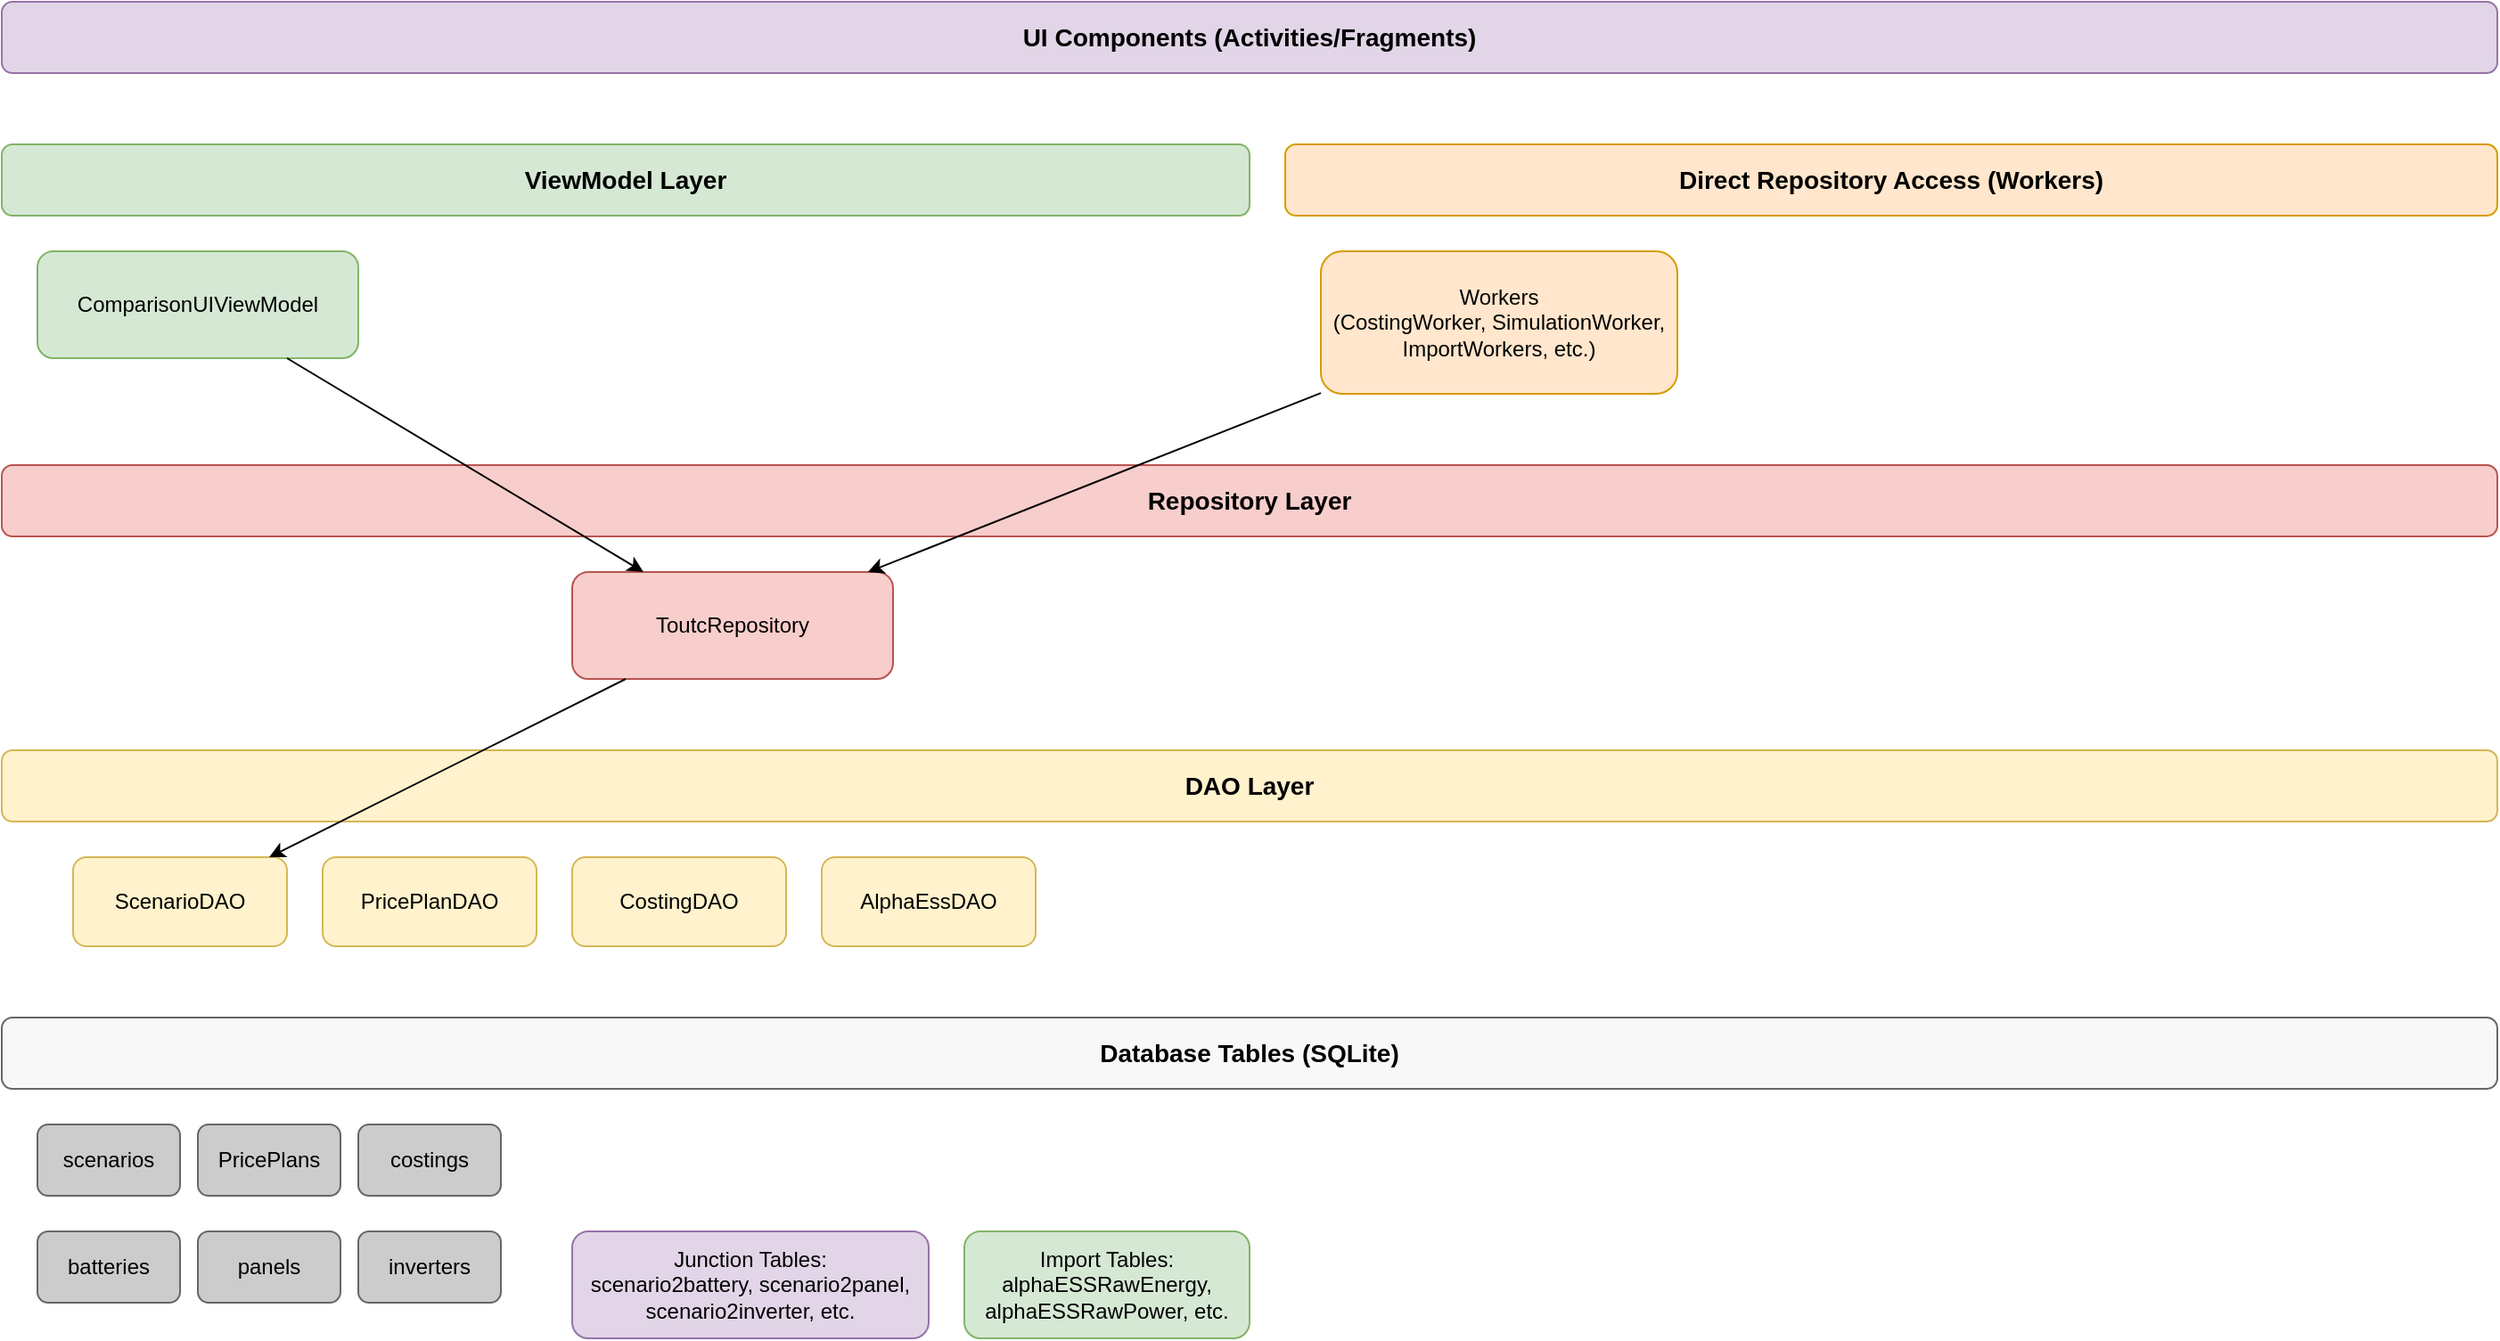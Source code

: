 <mxfile version="24.0.0" type="device">
  <diagram name="DB Dependencies" id="db-dependencies">
    <mxGraphModel dx="1426" dy="775" grid="1" gridSize="10" guides="1" tooltips="1" connect="1" arrows="1" fold="1" page="1" pageScale="1" pageWidth="1654" pageHeight="1169" math="0" shadow="0">
      <root>
        <mxCell id="0" />
        <mxCell id="1" parent="0" />
        
        <!-- UI Layer -->
        <mxCell id="ui-layer" value="UI Components (Activities/Fragments)" style="rounded=1;whiteSpace=wrap;html=1;fillColor=#E1D5E7;strokeColor=#9673A6;fontColor=#000000;fontStyle=1;fontSize=14;" vertex="1" parent="1">
          <mxGeometry x="80" y="80" width="1400" height="40" as="geometry" />
        </mxCell>
        
        <!-- ViewModel Layer -->
        <mxCell id="viewmodel-layer" value="ViewModel Layer" style="rounded=1;whiteSpace=wrap;html=1;fillColor=#D5E8D4;strokeColor=#82B366;fontColor=#000000;fontStyle=1;fontSize=14;" vertex="1" parent="1">
          <mxGeometry x="80" y="160" width="700" height="40" as="geometry" />
        </mxCell>
        
        <mxCell id="comparison-viewmodel" value="ComparisonUIViewModel" style="rounded=1;whiteSpace=wrap;html=1;fillColor=#D5E8D4;strokeColor=#82B366;fontColor=#000000;" vertex="1" parent="1">
          <mxGeometry x="100" y="220" width="180" height="60" as="geometry" />
        </mxCell>
        
        <!-- Direct Repository Access -->
        <mxCell id="direct-layer" value="Direct Repository Access (Workers)" style="rounded=1;whiteSpace=wrap;html=1;fillColor=#FFE6CC;strokeColor=#D79B00;fontColor=#000000;fontStyle=1;fontSize=14;" vertex="1" parent="1">
          <mxGeometry x="800" y="160" width="680" height="40" as="geometry" />
        </mxCell>
        
        <mxCell id="workers" value="Workers&#10;(CostingWorker, SimulationWorker,&#10;ImportWorkers, etc.)" style="rounded=1;whiteSpace=wrap;html=1;fillColor=#FFE6CC;strokeColor=#D79B00;fontColor=#000000;" vertex="1" parent="1">
          <mxGeometry x="820" y="220" width="200" height="80" as="geometry" />
        </mxCell>
        
        <!-- Repository Layer -->
        <mxCell id="repository-layer" value="Repository Layer" style="rounded=1;whiteSpace=wrap;html=1;fillColor=#F8CECC;strokeColor=#B85450;fontColor=#000000;fontStyle=1;fontSize=14;" vertex="1" parent="1">
          <mxGeometry x="80" y="340" width="1400" height="40" as="geometry" />
        </mxCell>
        
        <mxCell id="toutc-repository" value="ToutcRepository" style="rounded=1;whiteSpace=wrap;html=1;fillColor=#F8CECC;strokeColor=#B85450;fontColor=#000000;" vertex="1" parent="1">
          <mxGeometry x="400" y="400" width="180" height="60" as="geometry" />
        </mxCell>
        
        <!-- DAO Layer -->
        <mxCell id="dao-layer" value="DAO Layer" style="rounded=1;whiteSpace=wrap;html=1;fillColor=#FFF2CC;strokeColor=#D6B656;fontColor=#000000;fontStyle=1;fontSize=14;" vertex="1" parent="1">
          <mxGeometry x="80" y="500" width="1400" height="40" as="geometry" />
        </mxCell>
        
        <mxCell id="scenario-dao" value="ScenarioDAO" style="rounded=1;whiteSpace=wrap;html=1;fillColor=#FFF2CC;strokeColor=#D6B656;fontColor=#000000;" vertex="1" parent="1">
          <mxGeometry x="120" y="560" width="120" height="50" as="geometry" />
        </mxCell>
        
        <mxCell id="priceplan-dao" value="PricePlanDAO" style="rounded=1;whiteSpace=wrap;html=1;fillColor=#FFF2CC;strokeColor=#D6B656;fontColor=#000000;" vertex="1" parent="1">
          <mxGeometry x="260" y="560" width="120" height="50" as="geometry" />
        </mxCell>
        
        <mxCell id="costing-dao" value="CostingDAO" style="rounded=1;whiteSpace=wrap;html=1;fillColor=#FFF2CC;strokeColor=#D6B656;fontColor=#000000;" vertex="1" parent="1">
          <mxGeometry x="400" y="560" width="120" height="50" as="geometry" />
        </mxCell>
        
        <mxCell id="alphaess-dao" value="AlphaEssDAO" style="rounded=1;whiteSpace=wrap;html=1;fillColor=#FFF2CC;strokeColor=#D6B656;fontColor=#000000;" vertex="1" parent="1">
          <mxGeometry x="540" y="560" width="120" height="50" as="geometry" />
        </mxCell>
        
        <!-- Database Layer -->
        <mxCell id="database-layer" value="Database Tables (SQLite)" style="rounded=1;whiteSpace=wrap;html=1;fillColor=#F8F8F8;strokeColor=#666666;fontColor=#000000;fontStyle=1;fontSize=14;" vertex="1" parent="1">
          <mxGeometry x="80" y="650" width="1400" height="40" as="geometry" />
        </mxCell>
        
        <!-- Core Tables -->
        <mxCell id="scenarios-table" value="scenarios" style="rounded=1;whiteSpace=wrap;html=1;fillColor=#CCCCCC;strokeColor=#666666;fontColor=#000000;" vertex="1" parent="1">
          <mxGeometry x="100" y="710" width="80" height="40" as="geometry" />
        </mxCell>
        
        <mxCell id="priceplans-table" value="PricePlans" style="rounded=1;whiteSpace=wrap;html=1;fillColor=#CCCCCC;strokeColor=#666666;fontColor=#000000;" vertex="1" parent="1">
          <mxGeometry x="190" y="710" width="80" height="40" as="geometry" />
        </mxCell>
        
        <mxCell id="costings-table" value="costings" style="rounded=1;whiteSpace=wrap;html=1;fillColor=#CCCCCC;strokeColor=#666666;fontColor=#000000;" vertex="1" parent="1">
          <mxGeometry x="280" y="710" width="80" height="40" as="geometry" />
        </mxCell>
        
        <!-- Component Tables -->
        <mxCell id="batteries-table" value="batteries" style="rounded=1;whiteSpace=wrap;html=1;fillColor=#CCCCCC;strokeColor=#666666;fontColor=#000000;" vertex="1" parent="1">
          <mxGeometry x="100" y="770" width="80" height="40" as="geometry" />
        </mxCell>
        
        <mxCell id="panels-table" value="panels" style="rounded=1;whiteSpace=wrap;html=1;fillColor=#CCCCCC;strokeColor=#666666;fontColor=#000000;" vertex="1" parent="1">
          <mxGeometry x="190" y="770" width="80" height="40" as="geometry" />
        </mxCell>
        
        <mxCell id="inverters-table" value="inverters" style="rounded=1;whiteSpace=wrap;html=1;fillColor=#CCCCCC;strokeColor=#666666;fontColor=#000000;" vertex="1" parent="1">
          <mxGeometry x="280" y="770" width="80" height="40" as="geometry" />
        </mxCell>
        
        <!-- Junction Tables -->
        <mxCell id="junction-note" value="Junction Tables:&#10;scenario2battery, scenario2panel,&#10;scenario2inverter, etc." style="rounded=1;whiteSpace=wrap;html=1;fillColor=#E1D5E7;strokeColor=#9673A6;fontColor=#000000;" vertex="1" parent="1">
          <mxGeometry x="400" y="770" width="200" height="60" as="geometry" />
        </mxCell>
        
        <!-- Import Tables -->
        <mxCell id="import-note" value="Import Tables:&#10;alphaESSRawEnergy,&#10;alphaESSRawPower, etc." style="rounded=1;whiteSpace=wrap;html=1;fillColor=#D5E8D4;strokeColor=#82B366;fontColor=#000000;" vertex="1" parent="1">
          <mxGeometry x="620" y="770" width="160" height="60" as="geometry" />
        </mxCell>
        
        <!-- Arrows -->
        <mxCell id="vm-to-repo" style="endArrow=classic;html=1;rounded=0;" edge="1" parent="1" source="comparison-viewmodel" target="toutc-repository">
          <mxGeometry width="50" height="50" relative="1" as="geometry">
            <mxPoint x="300" y="400" as="sourcePoint" />
            <mxPoint x="350" y="350" as="targetPoint" />
          </mxGeometry>
        </mxCell>
        
        <mxCell id="workers-to-repo" style="endArrow=classic;html=1;rounded=0;" edge="1" parent="1" source="workers" target="toutc-repository">
          <mxGeometry width="50" height="50" relative="1" as="geometry">
            <mxPoint x="700" y="400" as="sourcePoint" />
            <mxPoint x="750" y="350" as="targetPoint" />
          </mxGeometry>
        </mxCell>
        
        <mxCell id="repo-to-dao" style="endArrow=classic;html=1;rounded=0;" edge="1" parent="1" source="toutc-repository" target="scenario-dao">
          <mxGeometry width="50" height="50" relative="1" as="geometry">
            <mxPoint x="300" y="500" as="sourcePoint" />
            <mxPoint x="350" y="450" as="targetPoint" />
          </mxGeometry>
        </mxCell>
        
      </root>
    </mxGraphModel>
  </diagram>
</mxfile>